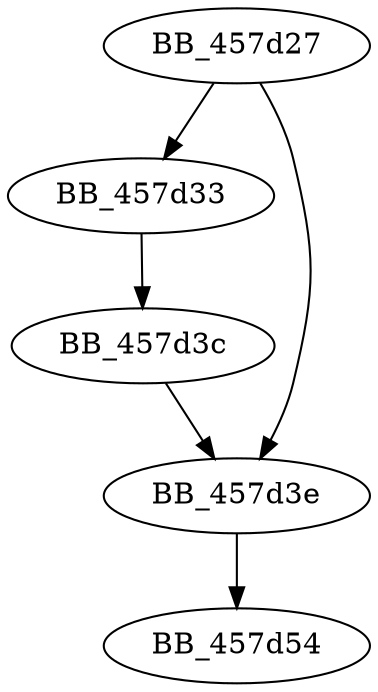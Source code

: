 DiGraph sub_457D27{
BB_457d27->BB_457d33
BB_457d27->BB_457d3e
BB_457d33->BB_457d3c
BB_457d3c->BB_457d3e
BB_457d3e->BB_457d54
}
